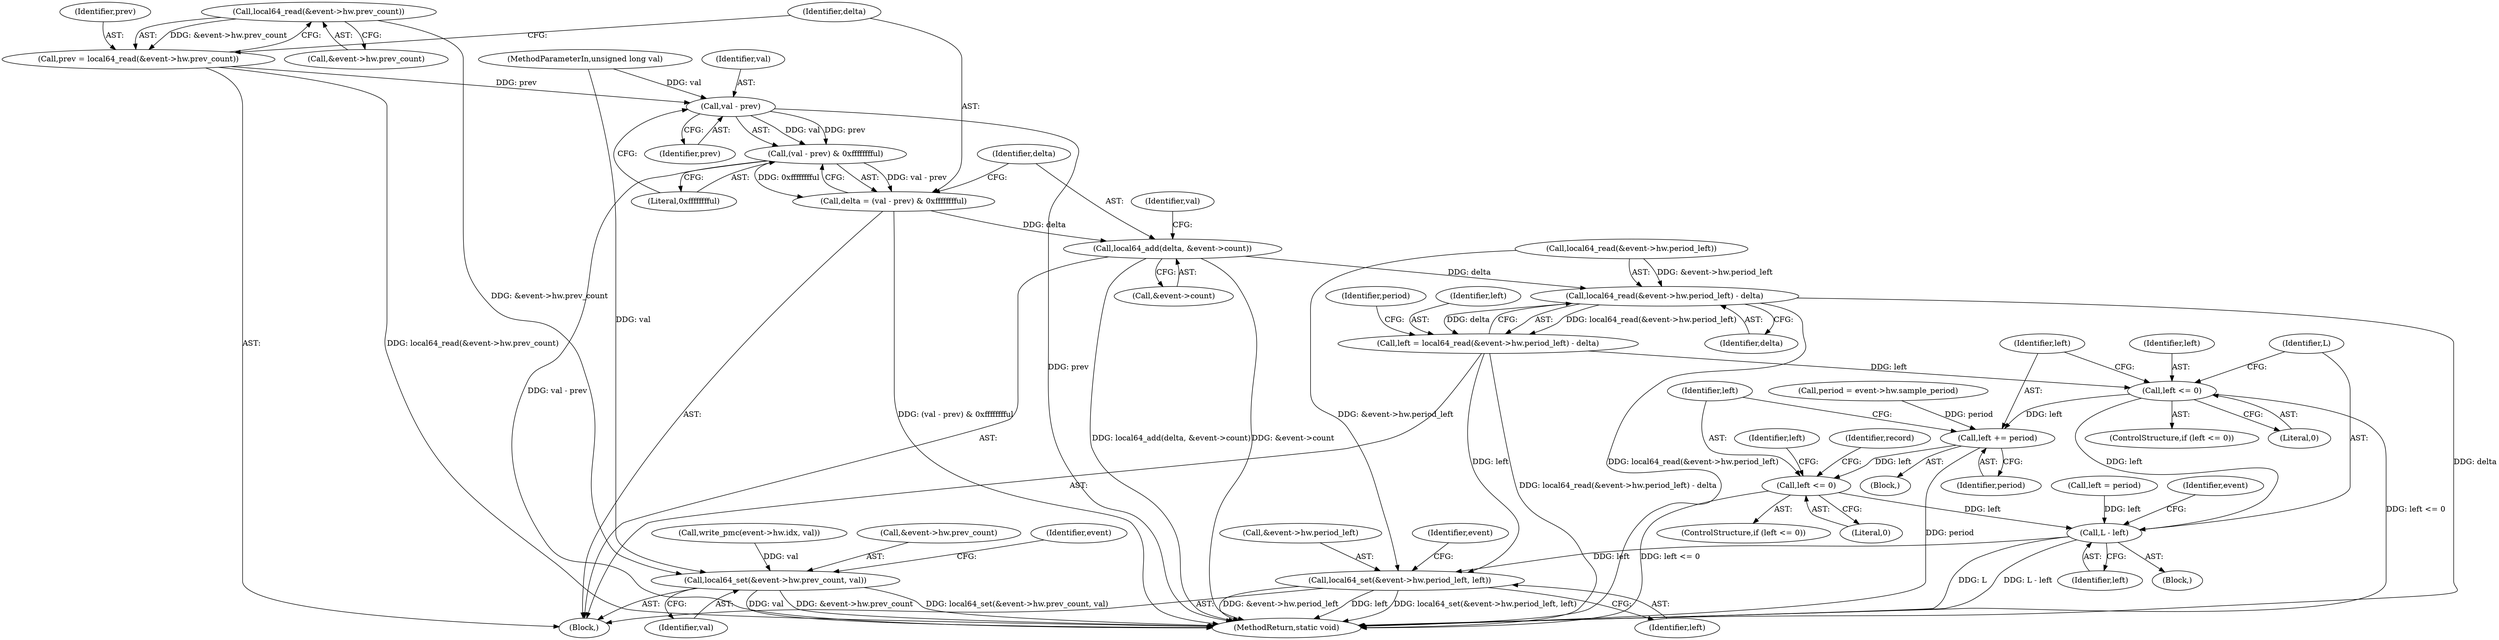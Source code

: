 digraph "0_linux_a8b0ca17b80e92faab46ee7179ba9e99ccb61233_18@API" {
"1000142" [label="(Call,local64_read(&event->hw.prev_count))"];
"1000140" [label="(Call,prev = local64_read(&event->hw.prev_count))"];
"1000152" [label="(Call,val - prev)"];
"1000151" [label="(Call,(val - prev) & 0xfffffffful)"];
"1000149" [label="(Call,delta = (val - prev) & 0xfffffffful)"];
"1000156" [label="(Call,local64_add(delta, &event->count))"];
"1000167" [label="(Call,local64_read(&event->hw.period_left) - delta)"];
"1000165" [label="(Call,left = local64_read(&event->hw.period_left) - delta)"];
"1000180" [label="(Call,left <= 0)"];
"1000184" [label="(Call,left += period)"];
"1000188" [label="(Call,left <= 0)"];
"1000208" [label="(Call,L - left)"];
"1000226" [label="(Call,local64_set(&event->hw.period_left, left))"];
"1000218" [label="(Call,local64_set(&event->hw.prev_count, val))"];
"1000226" [label="(Call,local64_set(&event->hw.period_left, left))"];
"1000189" [label="(Identifier,left)"];
"1000184" [label="(Call,left += period)"];
"1000142" [label="(Call,local64_read(&event->hw.prev_count))"];
"1000109" [label="(Call,period = event->hw.sample_period)"];
"1000219" [label="(Call,&event->hw.prev_count)"];
"1000182" [label="(Literal,0)"];
"1000179" [label="(ControlStructure,if (left <= 0))"];
"1000163" [label="(Identifier,val)"];
"1000235" [label="(Identifier,event)"];
"1000151" [label="(Call,(val - prev) & 0xfffffffful)"];
"1000157" [label="(Identifier,delta)"];
"1000167" [label="(Call,local64_read(&event->hw.period_left) - delta)"];
"1000180" [label="(Call,left <= 0)"];
"1000166" [label="(Identifier,left)"];
"1000225" [label="(Identifier,val)"];
"1000178" [label="(Block,)"];
"1000141" [label="(Identifier,prev)"];
"1000230" [label="(Identifier,event)"];
"1000191" [label="(Call,left = period)"];
"1000190" [label="(Literal,0)"];
"1000186" [label="(Identifier,period)"];
"1000208" [label="(Call,L - left)"];
"1000262" [label="(MethodReturn,static void)"];
"1000156" [label="(Call,local64_add(delta, &event->count))"];
"1000150" [label="(Identifier,delta)"];
"1000152" [label="(Call,val - prev)"];
"1000168" [label="(Call,local64_read(&event->hw.period_left))"];
"1000187" [label="(ControlStructure,if (left <= 0))"];
"1000211" [label="(Call,write_pmc(event->hw.idx, val))"];
"1000227" [label="(Call,&event->hw.period_left)"];
"1000165" [label="(Call,left = local64_read(&event->hw.period_left) - delta)"];
"1000149" [label="(Call,delta = (val - prev) & 0xfffffffful)"];
"1000175" [label="(Identifier,delta)"];
"1000192" [label="(Identifier,left)"];
"1000183" [label="(Block,)"];
"1000158" [label="(Call,&event->count)"];
"1000195" [label="(Identifier,record)"];
"1000210" [label="(Identifier,left)"];
"1000218" [label="(Call,local64_set(&event->hw.prev_count, val))"];
"1000107" [label="(Block,)"];
"1000185" [label="(Identifier,left)"];
"1000214" [label="(Identifier,event)"];
"1000181" [label="(Identifier,left)"];
"1000177" [label="(Identifier,period)"];
"1000233" [label="(Identifier,left)"];
"1000209" [label="(Identifier,L)"];
"1000155" [label="(Literal,0xfffffffful)"];
"1000154" [label="(Identifier,prev)"];
"1000143" [label="(Call,&event->hw.prev_count)"];
"1000153" [label="(Identifier,val)"];
"1000105" [label="(MethodParameterIn,unsigned long val)"];
"1000140" [label="(Call,prev = local64_read(&event->hw.prev_count))"];
"1000188" [label="(Call,left <= 0)"];
"1000142" -> "1000140"  [label="AST: "];
"1000142" -> "1000143"  [label="CFG: "];
"1000143" -> "1000142"  [label="AST: "];
"1000140" -> "1000142"  [label="CFG: "];
"1000142" -> "1000140"  [label="DDG: &event->hw.prev_count"];
"1000142" -> "1000218"  [label="DDG: &event->hw.prev_count"];
"1000140" -> "1000107"  [label="AST: "];
"1000141" -> "1000140"  [label="AST: "];
"1000150" -> "1000140"  [label="CFG: "];
"1000140" -> "1000262"  [label="DDG: local64_read(&event->hw.prev_count)"];
"1000140" -> "1000152"  [label="DDG: prev"];
"1000152" -> "1000151"  [label="AST: "];
"1000152" -> "1000154"  [label="CFG: "];
"1000153" -> "1000152"  [label="AST: "];
"1000154" -> "1000152"  [label="AST: "];
"1000155" -> "1000152"  [label="CFG: "];
"1000152" -> "1000262"  [label="DDG: prev"];
"1000152" -> "1000151"  [label="DDG: val"];
"1000152" -> "1000151"  [label="DDG: prev"];
"1000105" -> "1000152"  [label="DDG: val"];
"1000151" -> "1000149"  [label="AST: "];
"1000151" -> "1000155"  [label="CFG: "];
"1000155" -> "1000151"  [label="AST: "];
"1000149" -> "1000151"  [label="CFG: "];
"1000151" -> "1000262"  [label="DDG: val - prev"];
"1000151" -> "1000149"  [label="DDG: val - prev"];
"1000151" -> "1000149"  [label="DDG: 0xfffffffful"];
"1000149" -> "1000107"  [label="AST: "];
"1000150" -> "1000149"  [label="AST: "];
"1000157" -> "1000149"  [label="CFG: "];
"1000149" -> "1000262"  [label="DDG: (val - prev) & 0xfffffffful"];
"1000149" -> "1000156"  [label="DDG: delta"];
"1000156" -> "1000107"  [label="AST: "];
"1000156" -> "1000158"  [label="CFG: "];
"1000157" -> "1000156"  [label="AST: "];
"1000158" -> "1000156"  [label="AST: "];
"1000163" -> "1000156"  [label="CFG: "];
"1000156" -> "1000262"  [label="DDG: local64_add(delta, &event->count)"];
"1000156" -> "1000262"  [label="DDG: &event->count"];
"1000156" -> "1000167"  [label="DDG: delta"];
"1000167" -> "1000165"  [label="AST: "];
"1000167" -> "1000175"  [label="CFG: "];
"1000168" -> "1000167"  [label="AST: "];
"1000175" -> "1000167"  [label="AST: "];
"1000165" -> "1000167"  [label="CFG: "];
"1000167" -> "1000262"  [label="DDG: local64_read(&event->hw.period_left)"];
"1000167" -> "1000262"  [label="DDG: delta"];
"1000167" -> "1000165"  [label="DDG: local64_read(&event->hw.period_left)"];
"1000167" -> "1000165"  [label="DDG: delta"];
"1000168" -> "1000167"  [label="DDG: &event->hw.period_left"];
"1000165" -> "1000107"  [label="AST: "];
"1000166" -> "1000165"  [label="AST: "];
"1000177" -> "1000165"  [label="CFG: "];
"1000165" -> "1000262"  [label="DDG: local64_read(&event->hw.period_left) - delta"];
"1000165" -> "1000180"  [label="DDG: left"];
"1000165" -> "1000226"  [label="DDG: left"];
"1000180" -> "1000179"  [label="AST: "];
"1000180" -> "1000182"  [label="CFG: "];
"1000181" -> "1000180"  [label="AST: "];
"1000182" -> "1000180"  [label="AST: "];
"1000185" -> "1000180"  [label="CFG: "];
"1000209" -> "1000180"  [label="CFG: "];
"1000180" -> "1000262"  [label="DDG: left <= 0"];
"1000180" -> "1000184"  [label="DDG: left"];
"1000180" -> "1000208"  [label="DDG: left"];
"1000184" -> "1000183"  [label="AST: "];
"1000184" -> "1000186"  [label="CFG: "];
"1000185" -> "1000184"  [label="AST: "];
"1000186" -> "1000184"  [label="AST: "];
"1000189" -> "1000184"  [label="CFG: "];
"1000184" -> "1000262"  [label="DDG: period"];
"1000109" -> "1000184"  [label="DDG: period"];
"1000184" -> "1000188"  [label="DDG: left"];
"1000188" -> "1000187"  [label="AST: "];
"1000188" -> "1000190"  [label="CFG: "];
"1000189" -> "1000188"  [label="AST: "];
"1000190" -> "1000188"  [label="AST: "];
"1000192" -> "1000188"  [label="CFG: "];
"1000195" -> "1000188"  [label="CFG: "];
"1000188" -> "1000262"  [label="DDG: left <= 0"];
"1000188" -> "1000208"  [label="DDG: left"];
"1000208" -> "1000178"  [label="AST: "];
"1000208" -> "1000210"  [label="CFG: "];
"1000209" -> "1000208"  [label="AST: "];
"1000210" -> "1000208"  [label="AST: "];
"1000214" -> "1000208"  [label="CFG: "];
"1000208" -> "1000262"  [label="DDG: L"];
"1000208" -> "1000262"  [label="DDG: L - left"];
"1000191" -> "1000208"  [label="DDG: left"];
"1000208" -> "1000226"  [label="DDG: left"];
"1000226" -> "1000107"  [label="AST: "];
"1000226" -> "1000233"  [label="CFG: "];
"1000227" -> "1000226"  [label="AST: "];
"1000233" -> "1000226"  [label="AST: "];
"1000235" -> "1000226"  [label="CFG: "];
"1000226" -> "1000262"  [label="DDG: &event->hw.period_left"];
"1000226" -> "1000262"  [label="DDG: left"];
"1000226" -> "1000262"  [label="DDG: local64_set(&event->hw.period_left, left)"];
"1000168" -> "1000226"  [label="DDG: &event->hw.period_left"];
"1000218" -> "1000107"  [label="AST: "];
"1000218" -> "1000225"  [label="CFG: "];
"1000219" -> "1000218"  [label="AST: "];
"1000225" -> "1000218"  [label="AST: "];
"1000230" -> "1000218"  [label="CFG: "];
"1000218" -> "1000262"  [label="DDG: val"];
"1000218" -> "1000262"  [label="DDG: &event->hw.prev_count"];
"1000218" -> "1000262"  [label="DDG: local64_set(&event->hw.prev_count, val)"];
"1000211" -> "1000218"  [label="DDG: val"];
"1000105" -> "1000218"  [label="DDG: val"];
}
